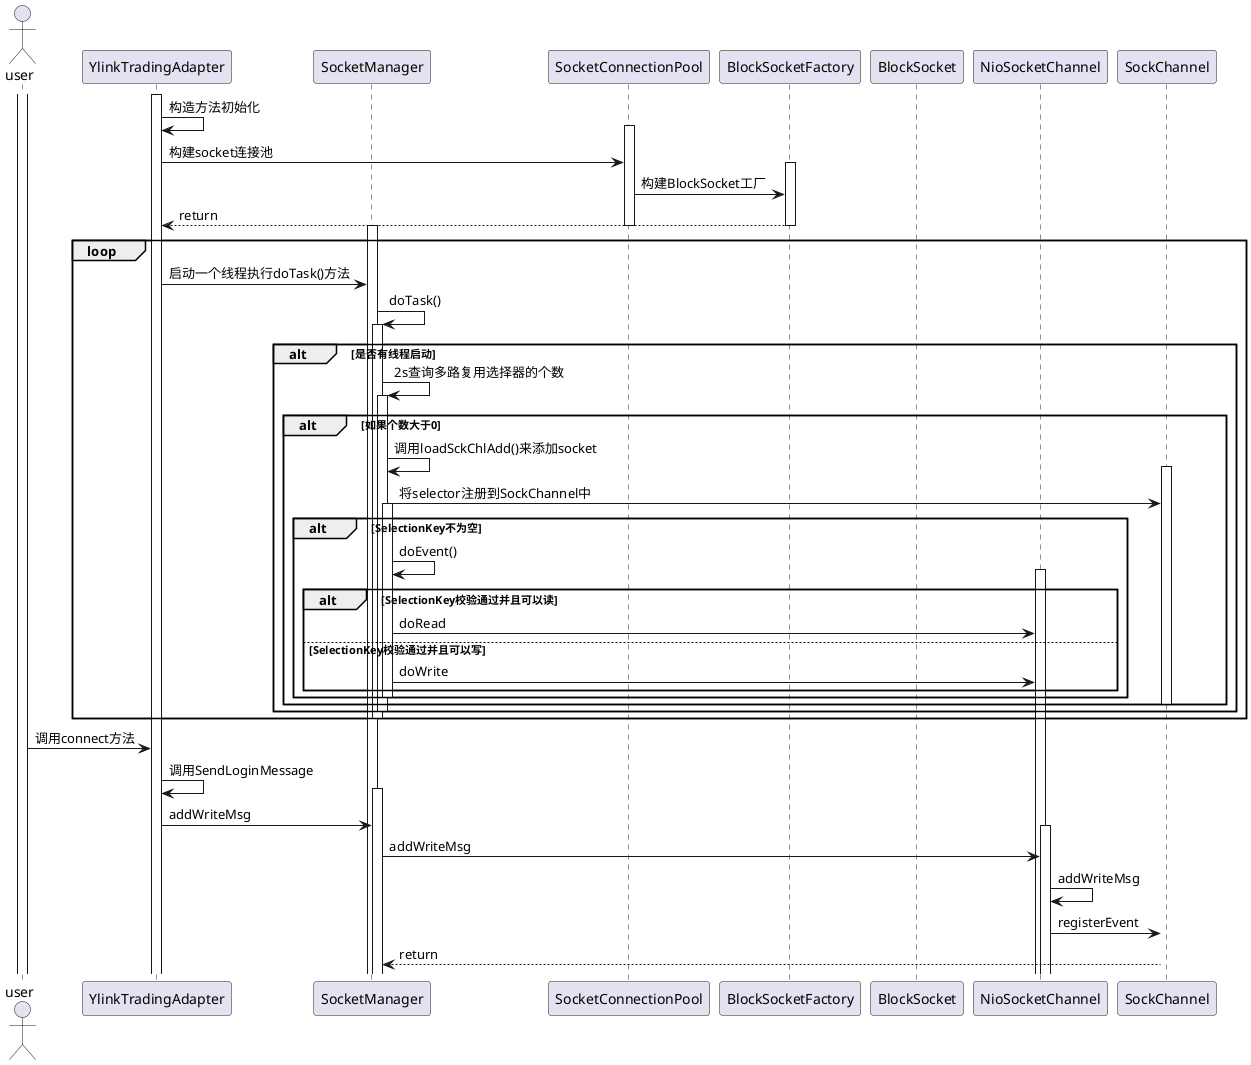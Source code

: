 @startuml
actor user as user
participant YlinkTradingAdapter as td
participant SocketManager as sm
participant SocketConnectionPool as pool
participant BlockSocketFactory as bf
participant BlockSocket as bs
participant NioSocketChannel as nio
participant SockChannel as sc

activate td
td -> td : 构造方法初始化
activate pool
td -> pool : 构建socket连接池
activate bf
pool -> bf:构建BlockSocket工厂
bf --> td : return
deactivate bf
deactivate pool


  loop
    activate sm
    td -> sm : 启动一个线程执行doTask()方法
    sm -> sm : doTask()
    activate sm
    alt 是否有线程启动
      sm -> sm : 2s查询多路复用选择器的个数
      alt 如果个数大于0
        activate sm
        sm -> sm : 调用loadSckChlAdd()来添加socket
        activate sc
        sm -> sc : 将selector注册到SockChannel中
        alt SelectionKey不为空
          activate sm
          sm -> sm : doEvent()
            alt SelectionKey校验通过并且可以读
              activate nio
              sm -> nio : doRead
            else SelectionKey校验通过并且可以写
              sm -> nio : doWrite
            end
          deactivate sm
        end
        deactivate sc
      end
      deactivate sc
      deactivate sm
    end
    deactivate sm
  end

activate user
activate td
user -> td : 调用connect方法
td -> td : 调用SendLoginMessage
activate sm
td -> sm : addWriteMsg
activate nio
sm -> nio: addWriteMsg
nio -> nio: addWriteMsg
activate sc
nio -> sc : registerEvent

sc --> sm : return





@enduml
